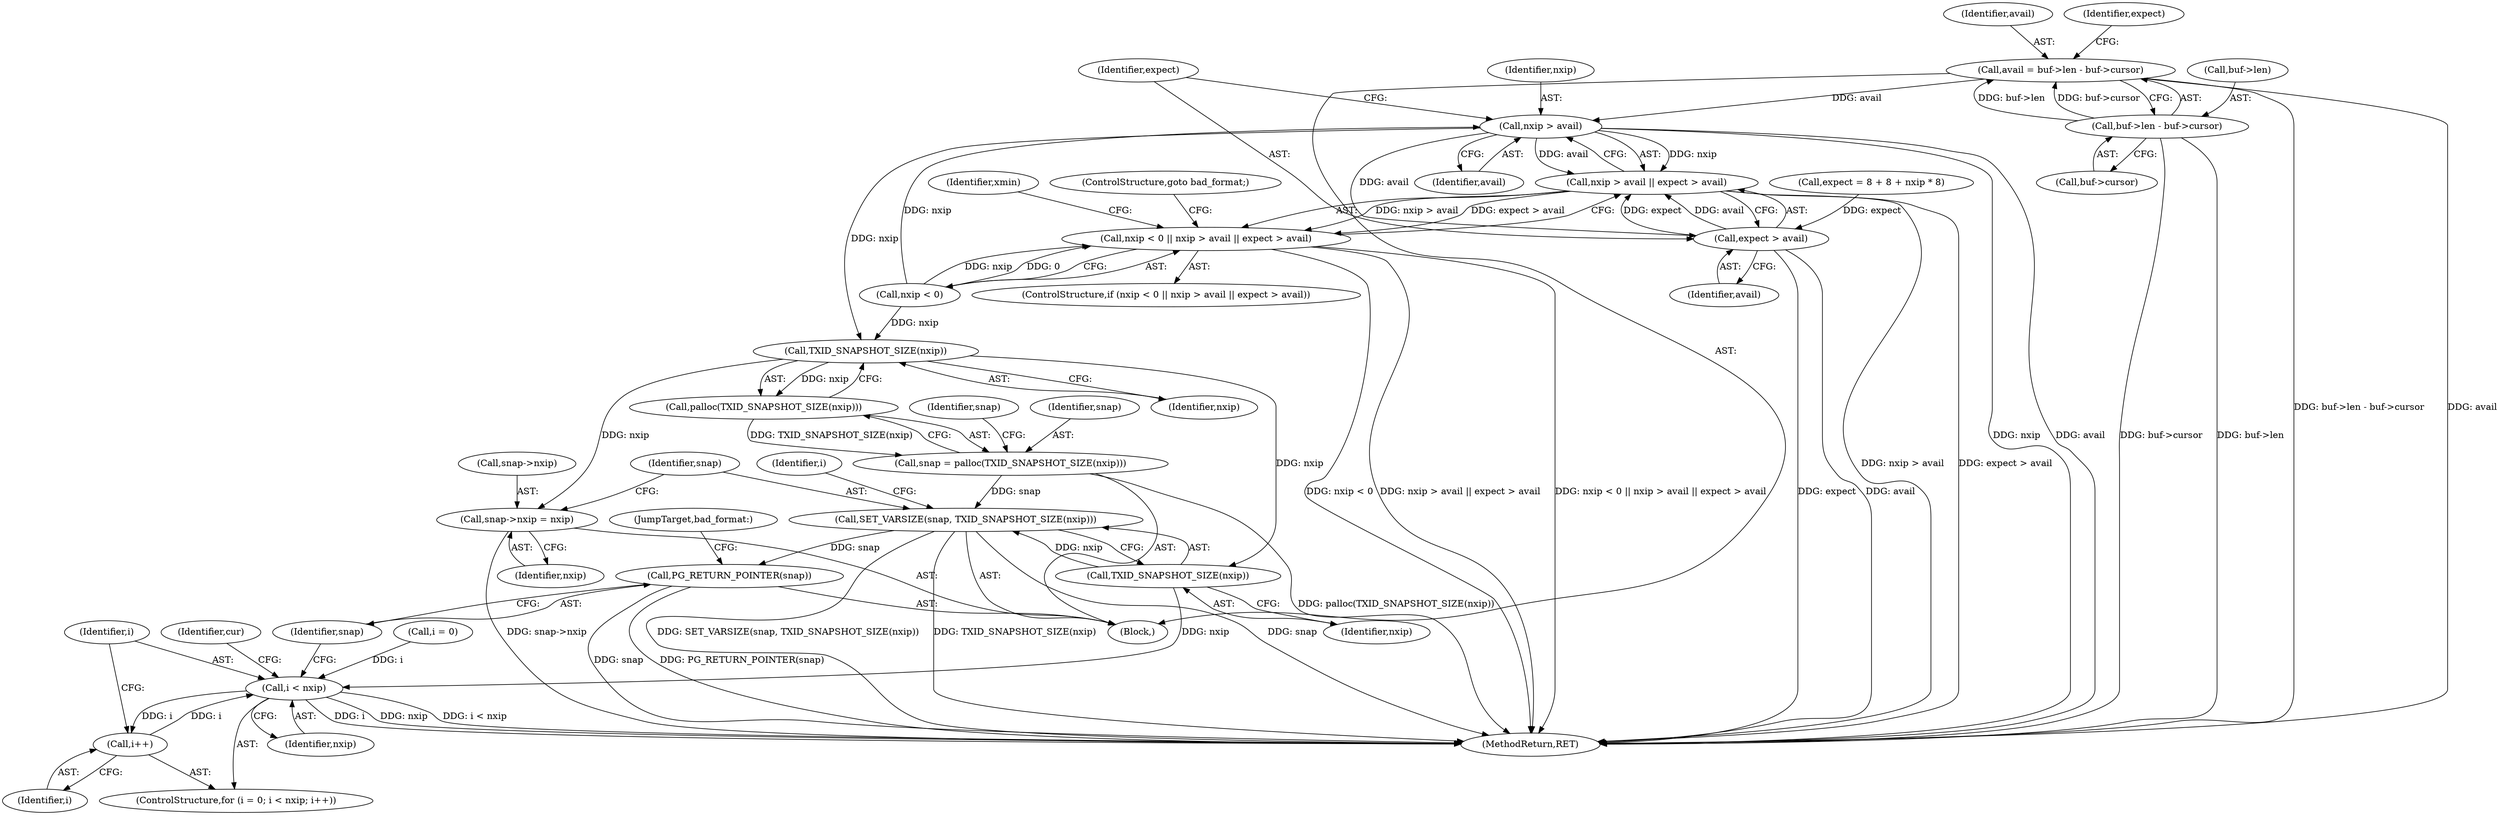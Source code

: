 digraph "1_postgres_31400a673325147e1205326008e32135a78b4d8a_19@integer" {
"1000127" [label="(Call,avail = buf->len - buf->cursor)"];
"1000129" [label="(Call,buf->len - buf->cursor)"];
"1000151" [label="(Call,nxip > avail)"];
"1000150" [label="(Call,nxip > avail || expect > avail)"];
"1000146" [label="(Call,nxip < 0 || nxip > avail || expect > avail)"];
"1000154" [label="(Call,expect > avail)"];
"1000186" [label="(Call,TXID_SNAPSHOT_SIZE(nxip))"];
"1000185" [label="(Call,palloc(TXID_SNAPSHOT_SIZE(nxip)))"];
"1000183" [label="(Call,snap = palloc(TXID_SNAPSHOT_SIZE(nxip)))"];
"1000203" [label="(Call,SET_VARSIZE(snap, TXID_SNAPSHOT_SIZE(nxip)))"];
"1000245" [label="(Call,PG_RETURN_POINTER(snap))"];
"1000198" [label="(Call,snap->nxip = nxip)"];
"1000205" [label="(Call,TXID_SNAPSHOT_SIZE(nxip))"];
"1000211" [label="(Call,i < nxip)"];
"1000214" [label="(Call,i++)"];
"1000246" [label="(Identifier,snap)"];
"1000157" [label="(ControlStructure,goto bad_format;)"];
"1000154" [label="(Call,expect > avail)"];
"1000183" [label="(Call,snap = palloc(TXID_SNAPSHOT_SIZE(nxip)))"];
"1000153" [label="(Identifier,avail)"];
"1000103" [label="(Block,)"];
"1000156" [label="(Identifier,avail)"];
"1000155" [label="(Identifier,expect)"];
"1000186" [label="(Call,TXID_SNAPSHOT_SIZE(nxip))"];
"1000136" [label="(Call,expect = 8 + 8 + nxip * 8)"];
"1000203" [label="(Call,SET_VARSIZE(snap, TXID_SNAPSHOT_SIZE(nxip)))"];
"1000129" [label="(Call,buf->len - buf->cursor)"];
"1000150" [label="(Call,nxip > avail || expect > avail)"];
"1000151" [label="(Call,nxip > avail)"];
"1000206" [label="(Identifier,nxip)"];
"1000219" [label="(Identifier,cur)"];
"1000147" [label="(Call,nxip < 0)"];
"1000190" [label="(Identifier,snap)"];
"1000209" [label="(Identifier,i)"];
"1000185" [label="(Call,palloc(TXID_SNAPSHOT_SIZE(nxip)))"];
"1000198" [label="(Call,snap->nxip = nxip)"];
"1000133" [label="(Call,buf->cursor)"];
"1000202" [label="(Identifier,nxip)"];
"1000211" [label="(Call,i < nxip)"];
"1000145" [label="(ControlStructure,if (nxip < 0 || nxip > avail || expect > avail))"];
"1000184" [label="(Identifier,snap)"];
"1000128" [label="(Identifier,avail)"];
"1000152" [label="(Identifier,nxip)"];
"1000187" [label="(Identifier,nxip)"];
"1000207" [label="(ControlStructure,for (i = 0; i < nxip; i++))"];
"1000199" [label="(Call,snap->nxip)"];
"1000212" [label="(Identifier,i)"];
"1000214" [label="(Call,i++)"];
"1000137" [label="(Identifier,expect)"];
"1000204" [label="(Identifier,snap)"];
"1000127" [label="(Call,avail = buf->len - buf->cursor)"];
"1000247" [label="(JumpTarget,bad_format:)"];
"1000255" [label="(MethodReturn,RET)"];
"1000146" [label="(Call,nxip < 0 || nxip > avail || expect > avail)"];
"1000130" [label="(Call,buf->len)"];
"1000159" [label="(Identifier,xmin)"];
"1000245" [label="(Call,PG_RETURN_POINTER(snap))"];
"1000208" [label="(Call,i = 0)"];
"1000213" [label="(Identifier,nxip)"];
"1000205" [label="(Call,TXID_SNAPSHOT_SIZE(nxip))"];
"1000215" [label="(Identifier,i)"];
"1000127" -> "1000103"  [label="AST: "];
"1000127" -> "1000129"  [label="CFG: "];
"1000128" -> "1000127"  [label="AST: "];
"1000129" -> "1000127"  [label="AST: "];
"1000137" -> "1000127"  [label="CFG: "];
"1000127" -> "1000255"  [label="DDG: buf->len - buf->cursor"];
"1000127" -> "1000255"  [label="DDG: avail"];
"1000129" -> "1000127"  [label="DDG: buf->len"];
"1000129" -> "1000127"  [label="DDG: buf->cursor"];
"1000127" -> "1000151"  [label="DDG: avail"];
"1000129" -> "1000133"  [label="CFG: "];
"1000130" -> "1000129"  [label="AST: "];
"1000133" -> "1000129"  [label="AST: "];
"1000129" -> "1000255"  [label="DDG: buf->len"];
"1000129" -> "1000255"  [label="DDG: buf->cursor"];
"1000151" -> "1000150"  [label="AST: "];
"1000151" -> "1000153"  [label="CFG: "];
"1000152" -> "1000151"  [label="AST: "];
"1000153" -> "1000151"  [label="AST: "];
"1000155" -> "1000151"  [label="CFG: "];
"1000150" -> "1000151"  [label="CFG: "];
"1000151" -> "1000255"  [label="DDG: nxip"];
"1000151" -> "1000255"  [label="DDG: avail"];
"1000151" -> "1000150"  [label="DDG: nxip"];
"1000151" -> "1000150"  [label="DDG: avail"];
"1000147" -> "1000151"  [label="DDG: nxip"];
"1000151" -> "1000154"  [label="DDG: avail"];
"1000151" -> "1000186"  [label="DDG: nxip"];
"1000150" -> "1000146"  [label="AST: "];
"1000150" -> "1000154"  [label="CFG: "];
"1000154" -> "1000150"  [label="AST: "];
"1000146" -> "1000150"  [label="CFG: "];
"1000150" -> "1000255"  [label="DDG: nxip > avail"];
"1000150" -> "1000255"  [label="DDG: expect > avail"];
"1000150" -> "1000146"  [label="DDG: nxip > avail"];
"1000150" -> "1000146"  [label="DDG: expect > avail"];
"1000154" -> "1000150"  [label="DDG: expect"];
"1000154" -> "1000150"  [label="DDG: avail"];
"1000146" -> "1000145"  [label="AST: "];
"1000146" -> "1000147"  [label="CFG: "];
"1000147" -> "1000146"  [label="AST: "];
"1000157" -> "1000146"  [label="CFG: "];
"1000159" -> "1000146"  [label="CFG: "];
"1000146" -> "1000255"  [label="DDG: nxip > avail || expect > avail"];
"1000146" -> "1000255"  [label="DDG: nxip < 0 || nxip > avail || expect > avail"];
"1000146" -> "1000255"  [label="DDG: nxip < 0"];
"1000147" -> "1000146"  [label="DDG: nxip"];
"1000147" -> "1000146"  [label="DDG: 0"];
"1000154" -> "1000156"  [label="CFG: "];
"1000155" -> "1000154"  [label="AST: "];
"1000156" -> "1000154"  [label="AST: "];
"1000154" -> "1000255"  [label="DDG: expect"];
"1000154" -> "1000255"  [label="DDG: avail"];
"1000136" -> "1000154"  [label="DDG: expect"];
"1000186" -> "1000185"  [label="AST: "];
"1000186" -> "1000187"  [label="CFG: "];
"1000187" -> "1000186"  [label="AST: "];
"1000185" -> "1000186"  [label="CFG: "];
"1000186" -> "1000185"  [label="DDG: nxip"];
"1000147" -> "1000186"  [label="DDG: nxip"];
"1000186" -> "1000198"  [label="DDG: nxip"];
"1000186" -> "1000205"  [label="DDG: nxip"];
"1000185" -> "1000183"  [label="AST: "];
"1000183" -> "1000185"  [label="CFG: "];
"1000185" -> "1000183"  [label="DDG: TXID_SNAPSHOT_SIZE(nxip)"];
"1000183" -> "1000103"  [label="AST: "];
"1000184" -> "1000183"  [label="AST: "];
"1000190" -> "1000183"  [label="CFG: "];
"1000183" -> "1000255"  [label="DDG: palloc(TXID_SNAPSHOT_SIZE(nxip))"];
"1000183" -> "1000203"  [label="DDG: snap"];
"1000203" -> "1000103"  [label="AST: "];
"1000203" -> "1000205"  [label="CFG: "];
"1000204" -> "1000203"  [label="AST: "];
"1000205" -> "1000203"  [label="AST: "];
"1000209" -> "1000203"  [label="CFG: "];
"1000203" -> "1000255"  [label="DDG: SET_VARSIZE(snap, TXID_SNAPSHOT_SIZE(nxip))"];
"1000203" -> "1000255"  [label="DDG: TXID_SNAPSHOT_SIZE(nxip)"];
"1000203" -> "1000255"  [label="DDG: snap"];
"1000205" -> "1000203"  [label="DDG: nxip"];
"1000203" -> "1000245"  [label="DDG: snap"];
"1000245" -> "1000103"  [label="AST: "];
"1000245" -> "1000246"  [label="CFG: "];
"1000246" -> "1000245"  [label="AST: "];
"1000247" -> "1000245"  [label="CFG: "];
"1000245" -> "1000255"  [label="DDG: PG_RETURN_POINTER(snap)"];
"1000245" -> "1000255"  [label="DDG: snap"];
"1000198" -> "1000103"  [label="AST: "];
"1000198" -> "1000202"  [label="CFG: "];
"1000199" -> "1000198"  [label="AST: "];
"1000202" -> "1000198"  [label="AST: "];
"1000204" -> "1000198"  [label="CFG: "];
"1000198" -> "1000255"  [label="DDG: snap->nxip"];
"1000205" -> "1000206"  [label="CFG: "];
"1000206" -> "1000205"  [label="AST: "];
"1000205" -> "1000211"  [label="DDG: nxip"];
"1000211" -> "1000207"  [label="AST: "];
"1000211" -> "1000213"  [label="CFG: "];
"1000212" -> "1000211"  [label="AST: "];
"1000213" -> "1000211"  [label="AST: "];
"1000219" -> "1000211"  [label="CFG: "];
"1000246" -> "1000211"  [label="CFG: "];
"1000211" -> "1000255"  [label="DDG: i"];
"1000211" -> "1000255"  [label="DDG: nxip"];
"1000211" -> "1000255"  [label="DDG: i < nxip"];
"1000208" -> "1000211"  [label="DDG: i"];
"1000214" -> "1000211"  [label="DDG: i"];
"1000211" -> "1000214"  [label="DDG: i"];
"1000214" -> "1000207"  [label="AST: "];
"1000214" -> "1000215"  [label="CFG: "];
"1000215" -> "1000214"  [label="AST: "];
"1000212" -> "1000214"  [label="CFG: "];
}
